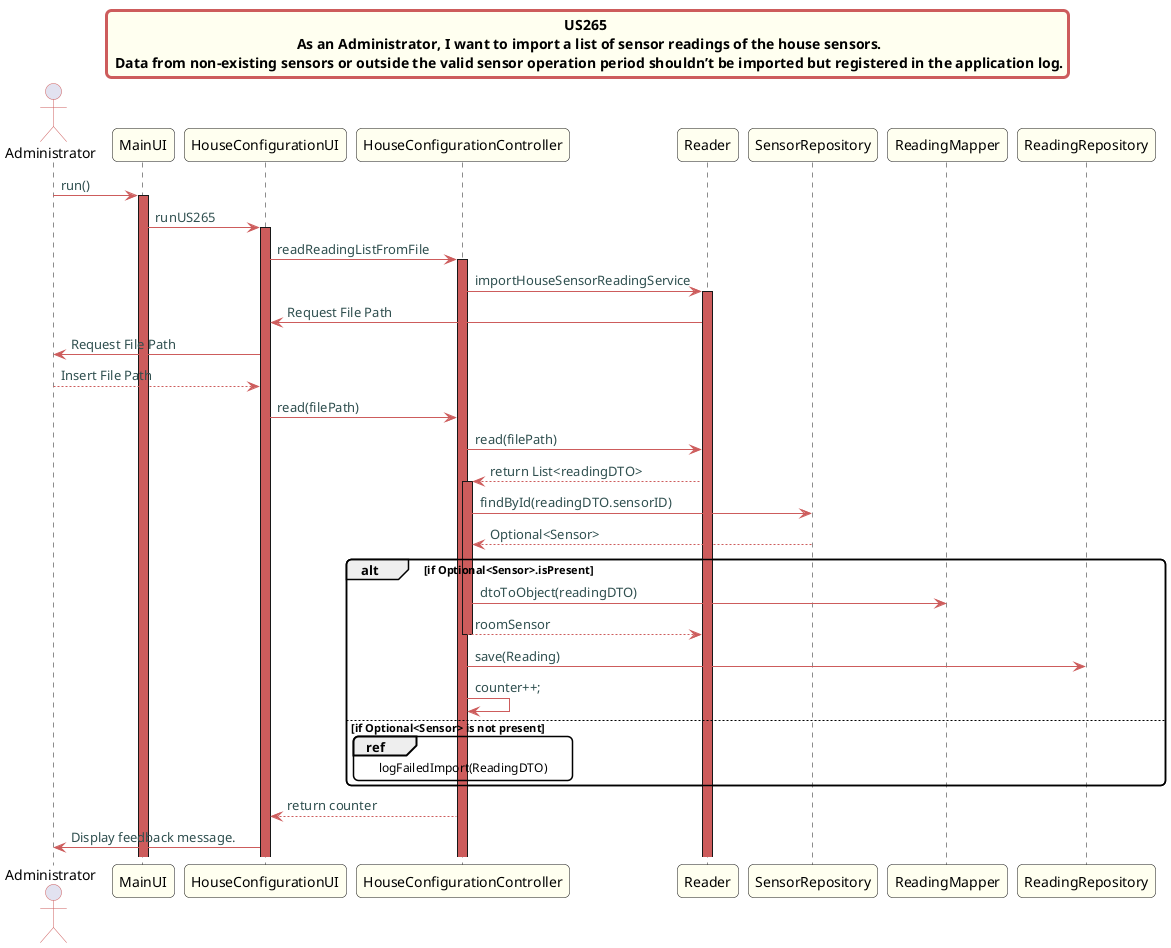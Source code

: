 @startuml

skinparam titleBorderRoundCorner 10
skinparam titleBorderThickness 3
skinparam titleBorderColor indianred
skinparam titleBackgroundColor ivory
skinparam FontName quicksand

skinparam actor {
  BorderColor indianred
  }

skinparam sequence {
  LifeLineBackgroundColor indianred
  ParticipantBackgroundColor ivory
}

skinparam roundcorner 10

skinparam component {
  arrowThickness 1
  ArrowFontName Verdana
  ArrowColor indianred
  ArrowFontColor darkslategrey
}

title US265 \n  As an Administrator, I want to import a list of sensor readings of the house sensors. \n Data from non-existing sensors or outside the valid sensor operation period shouldn’t be imported but registered in the application log.


actor Administrator
Administrator -> MainUI:run()
activate MainUI
MainUI -> HouseConfigurationUI: runUS265
activate HouseConfigurationUI
HouseConfigurationUI -> "HouseConfigurationController": readReadingListFromFile
activate HouseConfigurationController
HouseConfigurationController -> "Reader": importHouseSensorReadingService
activate Reader
Reader -> HouseConfigurationUI: Request File Path
HouseConfigurationUI -> Administrator: Request File Path
Administrator --> HouseConfigurationUI: Insert File Path
HouseConfigurationUI -> HouseConfigurationController: read(filePath)
HouseConfigurationController -> "Reader": read(filePath)
"Reader" --> HouseConfigurationController: return List<readingDTO>
activate HouseConfigurationController
HouseConfigurationController -> SensorRepository: findById(readingDTO.sensorID)
SensorRepository --> HouseConfigurationController: Optional<Sensor>
alt if Optional<Sensor>.isPresent
HouseConfigurationController -> ReadingMapper: dtoToObject(readingDTO)
return roomSensor
HouseConfigurationController -> ReadingRepository: save(Reading)
HouseConfigurationController -> HouseConfigurationController: counter++;
else if Optional<Sensor> is not present
ref over HouseConfigurationController
logFailedImport(ReadingDTO)
end
end
HouseConfigurationController --> HouseConfigurationUI: return counter

HouseConfigurationUI -> Administrator: Display feedback message.
@enduml